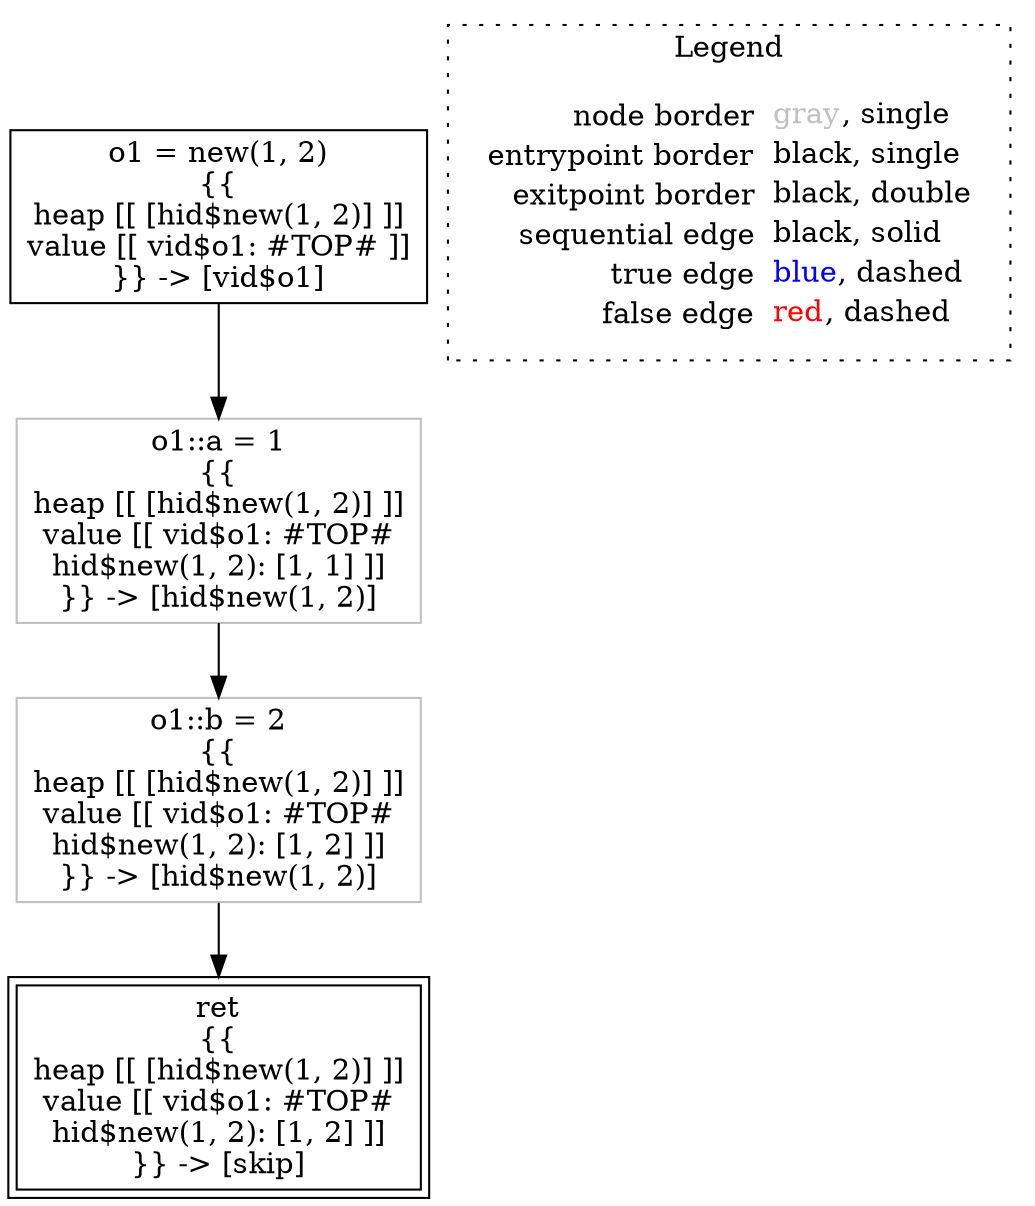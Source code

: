 digraph {
	"node0" [shape="rect",color="black",label=<o1 = new(1, 2)<BR/>{{<BR/>heap [[ [hid$new(1, 2)] ]]<BR/>value [[ vid$o1: #TOP# ]]<BR/>}} -&gt; [vid$o1]>];
	"node1" [shape="rect",color="gray",label=<o1::b = 2<BR/>{{<BR/>heap [[ [hid$new(1, 2)] ]]<BR/>value [[ vid$o1: #TOP#<BR/>hid$new(1, 2): [1, 2] ]]<BR/>}} -&gt; [hid$new(1, 2)]>];
	"node2" [shape="rect",color="black",peripheries="2",label=<ret<BR/>{{<BR/>heap [[ [hid$new(1, 2)] ]]<BR/>value [[ vid$o1: #TOP#<BR/>hid$new(1, 2): [1, 2] ]]<BR/>}} -&gt; [skip]>];
	"node3" [shape="rect",color="gray",label=<o1::a = 1<BR/>{{<BR/>heap [[ [hid$new(1, 2)] ]]<BR/>value [[ vid$o1: #TOP#<BR/>hid$new(1, 2): [1, 1] ]]<BR/>}} -&gt; [hid$new(1, 2)]>];
	"node1" -> "node2" [color="black"];
	"node0" -> "node3" [color="black"];
	"node3" -> "node1" [color="black"];
subgraph cluster_legend {
	label="Legend";
	style=dotted;
	node [shape=plaintext];
	"legend" [label=<<table border="0" cellpadding="2" cellspacing="0" cellborder="0"><tr><td align="right">node border&nbsp;</td><td align="left"><font color="gray">gray</font>, single</td></tr><tr><td align="right">entrypoint border&nbsp;</td><td align="left"><font color="black">black</font>, single</td></tr><tr><td align="right">exitpoint border&nbsp;</td><td align="left"><font color="black">black</font>, double</td></tr><tr><td align="right">sequential edge&nbsp;</td><td align="left"><font color="black">black</font>, solid</td></tr><tr><td align="right">true edge&nbsp;</td><td align="left"><font color="blue">blue</font>, dashed</td></tr><tr><td align="right">false edge&nbsp;</td><td align="left"><font color="red">red</font>, dashed</td></tr></table>>];
}

}
